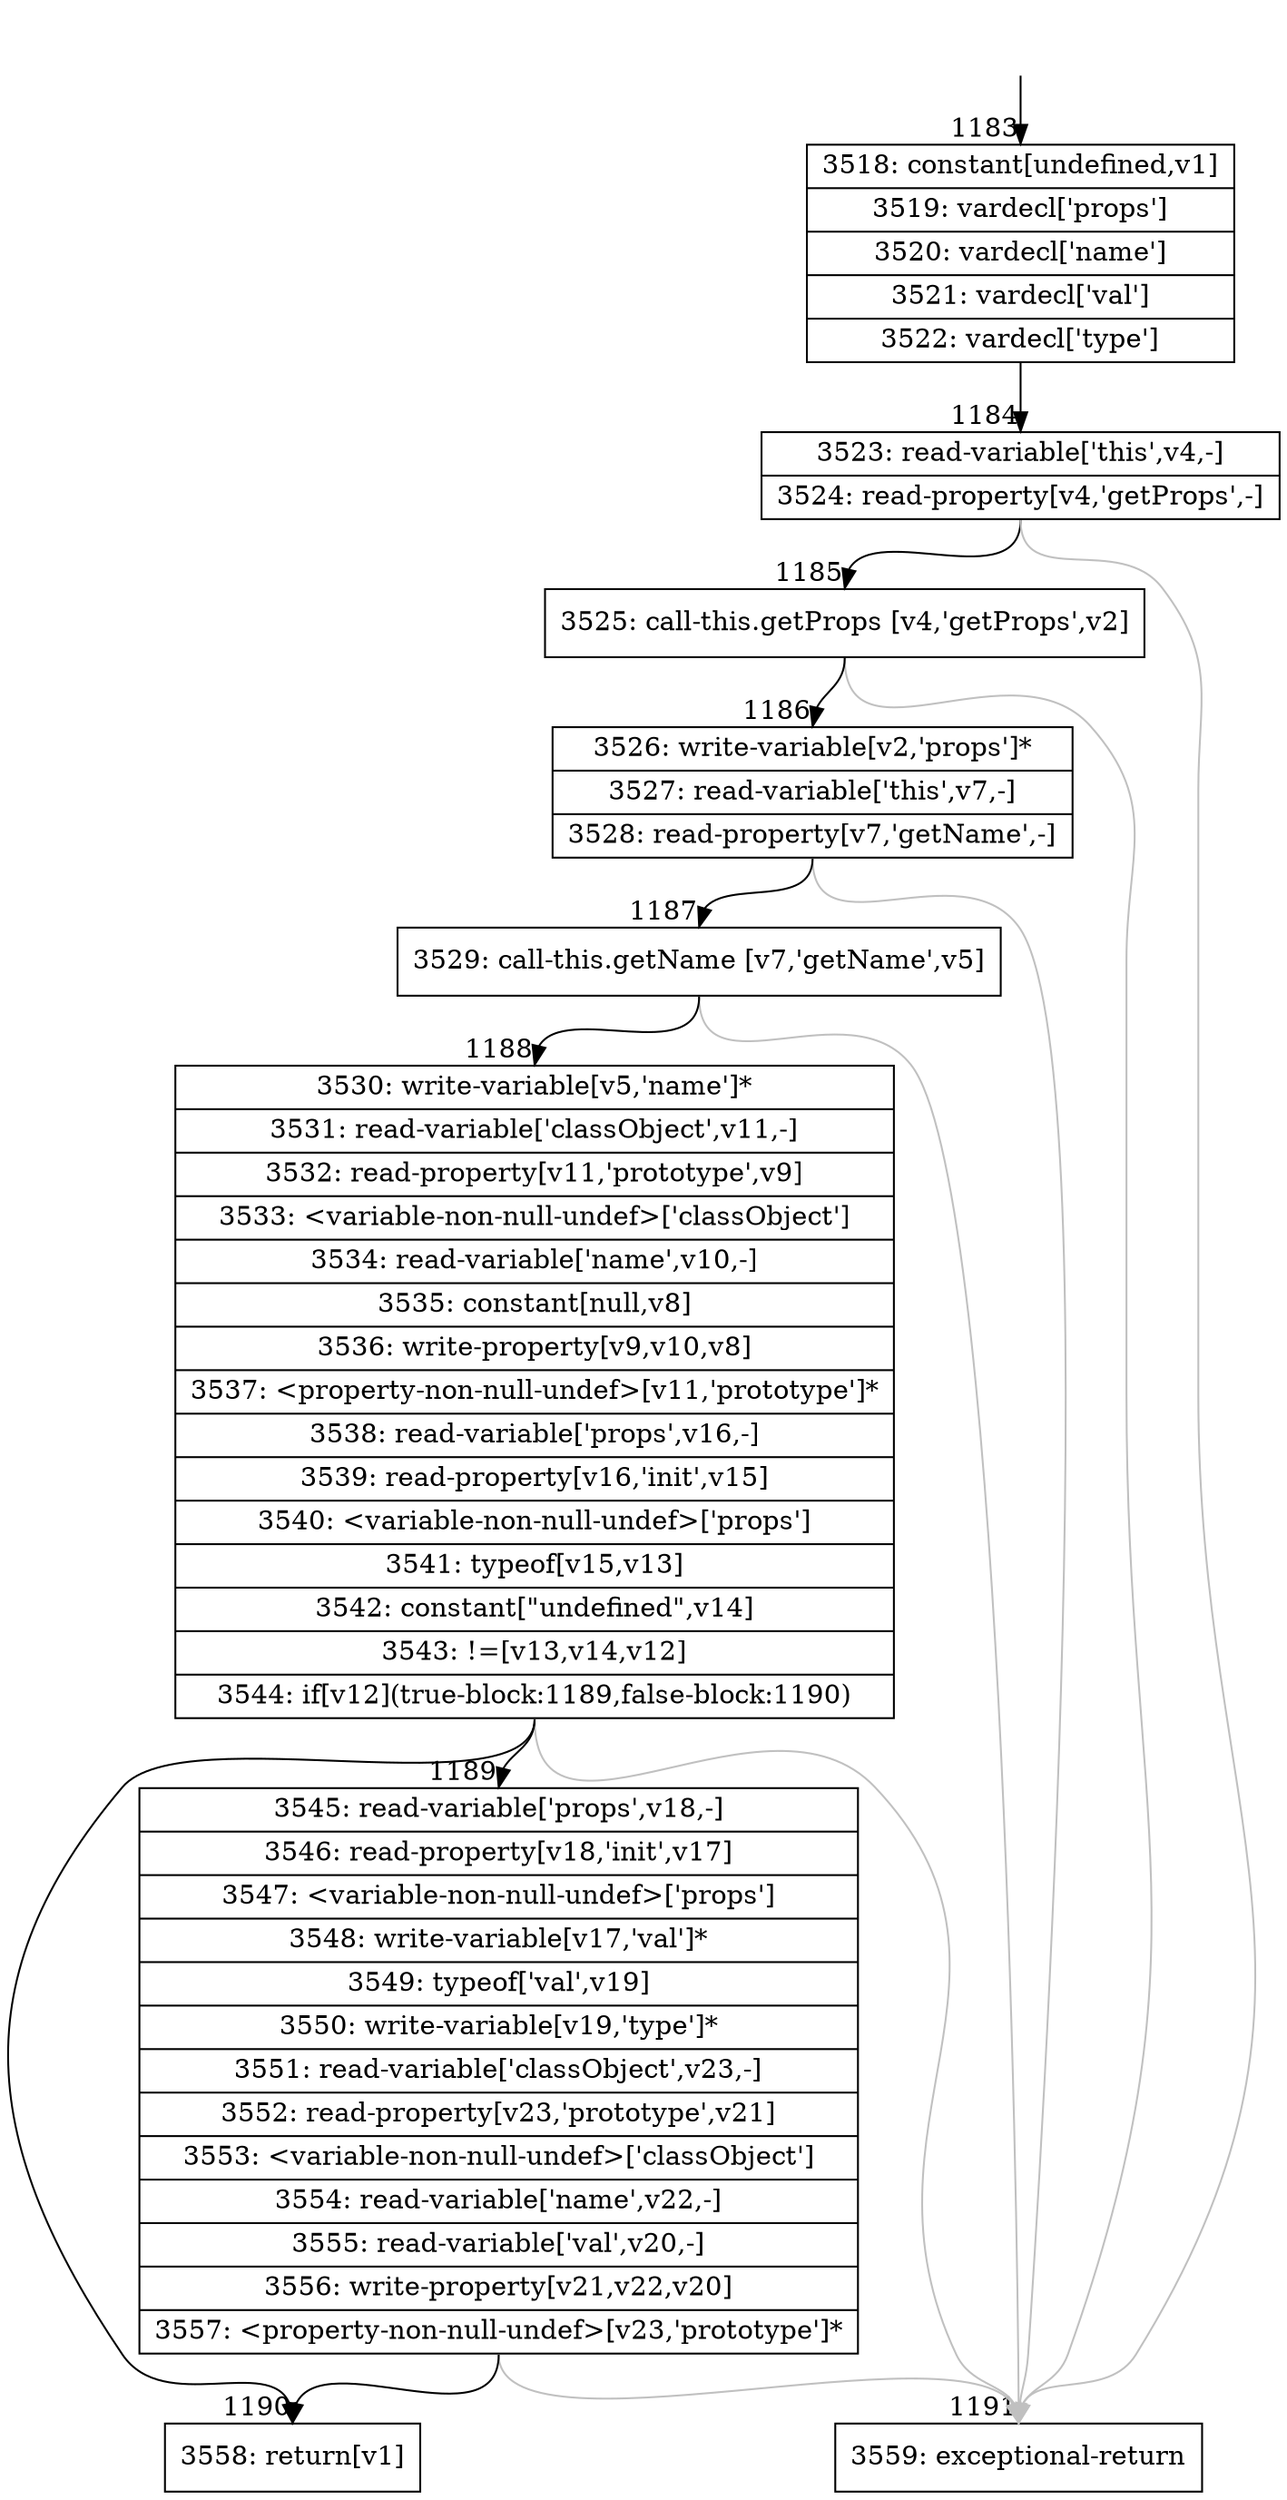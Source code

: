 digraph {
rankdir="TD"
BB_entry141[shape=none,label=""];
BB_entry141 -> BB1183 [tailport=s, headport=n, headlabel="    1183"]
BB1183 [shape=record label="{3518: constant[undefined,v1]|3519: vardecl['props']|3520: vardecl['name']|3521: vardecl['val']|3522: vardecl['type']}" ] 
BB1183 -> BB1184 [tailport=s, headport=n, headlabel="      1184"]
BB1184 [shape=record label="{3523: read-variable['this',v4,-]|3524: read-property[v4,'getProps',-]}" ] 
BB1184 -> BB1185 [tailport=s, headport=n, headlabel="      1185"]
BB1184 -> BB1191 [tailport=s, headport=n, color=gray, headlabel="      1191"]
BB1185 [shape=record label="{3525: call-this.getProps [v4,'getProps',v2]}" ] 
BB1185 -> BB1186 [tailport=s, headport=n, headlabel="      1186"]
BB1185 -> BB1191 [tailport=s, headport=n, color=gray]
BB1186 [shape=record label="{3526: write-variable[v2,'props']*|3527: read-variable['this',v7,-]|3528: read-property[v7,'getName',-]}" ] 
BB1186 -> BB1187 [tailport=s, headport=n, headlabel="      1187"]
BB1186 -> BB1191 [tailport=s, headport=n, color=gray]
BB1187 [shape=record label="{3529: call-this.getName [v7,'getName',v5]}" ] 
BB1187 -> BB1188 [tailport=s, headport=n, headlabel="      1188"]
BB1187 -> BB1191 [tailport=s, headport=n, color=gray]
BB1188 [shape=record label="{3530: write-variable[v5,'name']*|3531: read-variable['classObject',v11,-]|3532: read-property[v11,'prototype',v9]|3533: \<variable-non-null-undef\>['classObject']|3534: read-variable['name',v10,-]|3535: constant[null,v8]|3536: write-property[v9,v10,v8]|3537: \<property-non-null-undef\>[v11,'prototype']*|3538: read-variable['props',v16,-]|3539: read-property[v16,'init',v15]|3540: \<variable-non-null-undef\>['props']|3541: typeof[v15,v13]|3542: constant[\"undefined\",v14]|3543: !=[v13,v14,v12]|3544: if[v12](true-block:1189,false-block:1190)}" ] 
BB1188 -> BB1189 [tailport=s, headport=n, headlabel="      1189"]
BB1188 -> BB1190 [tailport=s, headport=n, headlabel="      1190"]
BB1188 -> BB1191 [tailport=s, headport=n, color=gray]
BB1189 [shape=record label="{3545: read-variable['props',v18,-]|3546: read-property[v18,'init',v17]|3547: \<variable-non-null-undef\>['props']|3548: write-variable[v17,'val']*|3549: typeof['val',v19]|3550: write-variable[v19,'type']*|3551: read-variable['classObject',v23,-]|3552: read-property[v23,'prototype',v21]|3553: \<variable-non-null-undef\>['classObject']|3554: read-variable['name',v22,-]|3555: read-variable['val',v20,-]|3556: write-property[v21,v22,v20]|3557: \<property-non-null-undef\>[v23,'prototype']*}" ] 
BB1189 -> BB1190 [tailport=s, headport=n]
BB1189 -> BB1191 [tailport=s, headport=n, color=gray]
BB1190 [shape=record label="{3558: return[v1]}" ] 
BB1191 [shape=record label="{3559: exceptional-return}" ] 
//#$~ 1348
}
